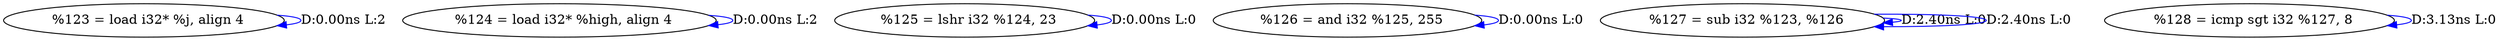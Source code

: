 digraph {
Node0x2e1bde0[label="  %123 = load i32* %j, align 4"];
Node0x2e1bde0 -> Node0x2e1bde0[label="D:0.00ns L:2",color=blue];
Node0x2e1bec0[label="  %124 = load i32* %high, align 4"];
Node0x2e1bec0 -> Node0x2e1bec0[label="D:0.00ns L:2",color=blue];
Node0x2e1bfa0[label="  %125 = lshr i32 %124, 23"];
Node0x2e1bfa0 -> Node0x2e1bfa0[label="D:0.00ns L:0",color=blue];
Node0x2e1c080[label="  %126 = and i32 %125, 255"];
Node0x2e1c080 -> Node0x2e1c080[label="D:0.00ns L:0",color=blue];
Node0x2e1c160[label="  %127 = sub i32 %123, %126"];
Node0x2e1c160 -> Node0x2e1c160[label="D:2.40ns L:0",color=blue];
Node0x2e1c160 -> Node0x2e1c160[label="D:2.40ns L:0",color=blue];
Node0x2e1c320[label="  %128 = icmp sgt i32 %127, 8"];
Node0x2e1c320 -> Node0x2e1c320[label="D:3.13ns L:0",color=blue];
}
